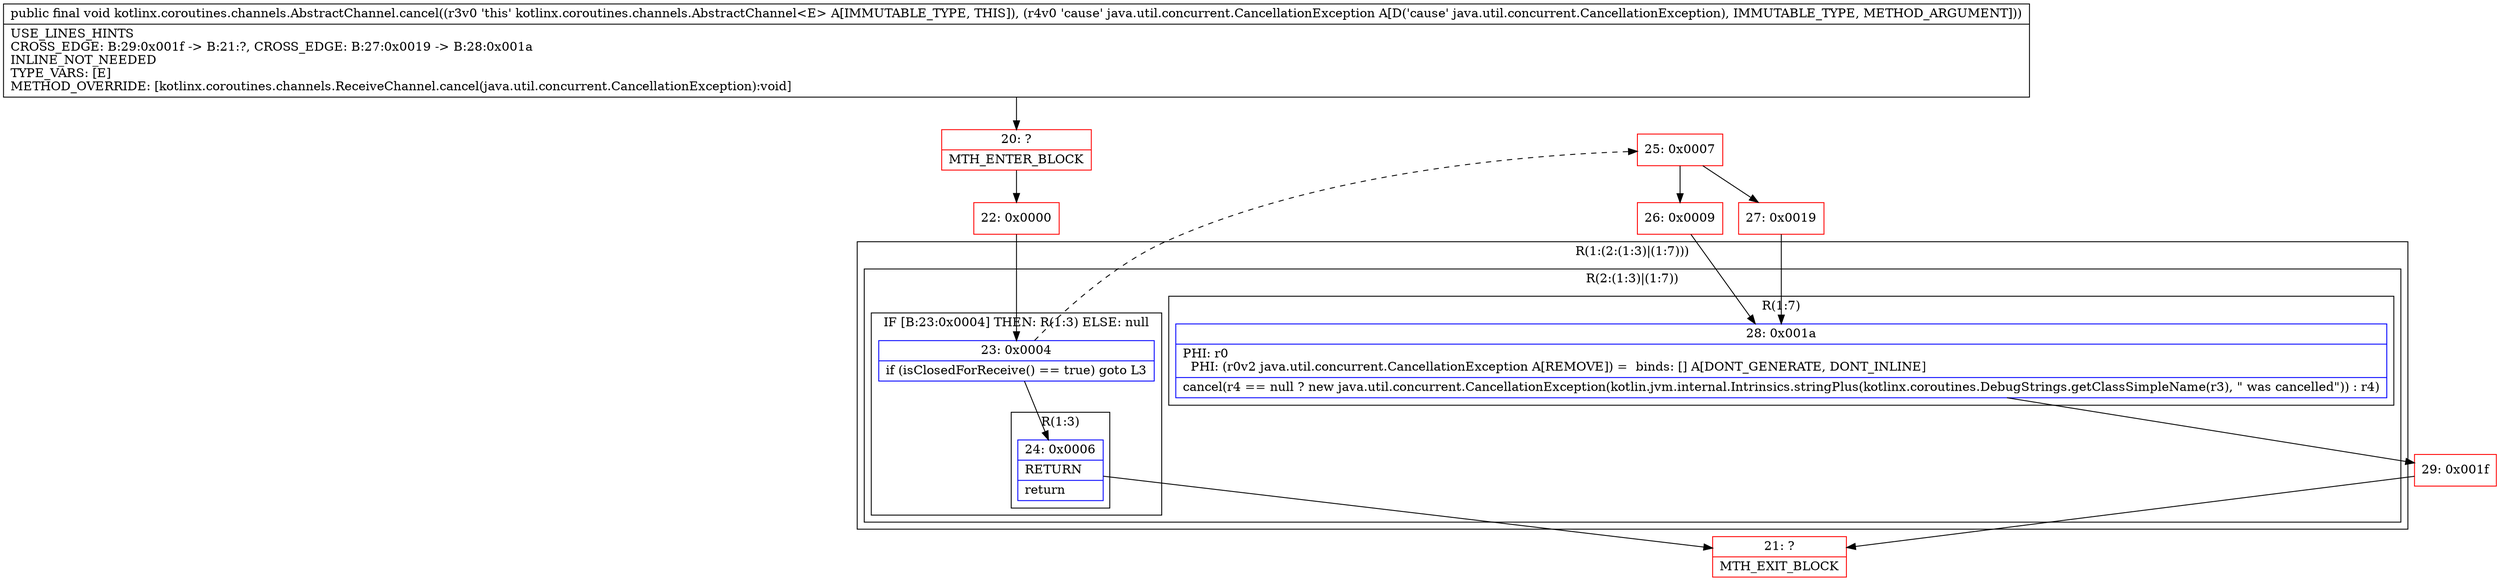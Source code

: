 digraph "CFG forkotlinx.coroutines.channels.AbstractChannel.cancel(Ljava\/util\/concurrent\/CancellationException;)V" {
subgraph cluster_Region_1097344724 {
label = "R(1:(2:(1:3)|(1:7)))";
node [shape=record,color=blue];
subgraph cluster_Region_1970638359 {
label = "R(2:(1:3)|(1:7))";
node [shape=record,color=blue];
subgraph cluster_IfRegion_1878320568 {
label = "IF [B:23:0x0004] THEN: R(1:3) ELSE: null";
node [shape=record,color=blue];
Node_23 [shape=record,label="{23\:\ 0x0004|if (isClosedForReceive() == true) goto L3\l}"];
subgraph cluster_Region_1171511354 {
label = "R(1:3)";
node [shape=record,color=blue];
Node_24 [shape=record,label="{24\:\ 0x0006|RETURN\l|return\l}"];
}
}
subgraph cluster_Region_1166870738 {
label = "R(1:7)";
node [shape=record,color=blue];
Node_28 [shape=record,label="{28\:\ 0x001a|PHI: r0 \l  PHI: (r0v2 java.util.concurrent.CancellationException A[REMOVE]) =  binds: [] A[DONT_GENERATE, DONT_INLINE]\l|cancel(r4 == null ? new java.util.concurrent.CancellationException(kotlin.jvm.internal.Intrinsics.stringPlus(kotlinx.coroutines.DebugStrings.getClassSimpleName(r3), \" was cancelled\")) : r4)\l}"];
}
}
}
Node_20 [shape=record,color=red,label="{20\:\ ?|MTH_ENTER_BLOCK\l}"];
Node_22 [shape=record,color=red,label="{22\:\ 0x0000}"];
Node_21 [shape=record,color=red,label="{21\:\ ?|MTH_EXIT_BLOCK\l}"];
Node_25 [shape=record,color=red,label="{25\:\ 0x0007}"];
Node_26 [shape=record,color=red,label="{26\:\ 0x0009}"];
Node_29 [shape=record,color=red,label="{29\:\ 0x001f}"];
Node_27 [shape=record,color=red,label="{27\:\ 0x0019}"];
MethodNode[shape=record,label="{public final void kotlinx.coroutines.channels.AbstractChannel.cancel((r3v0 'this' kotlinx.coroutines.channels.AbstractChannel\<E\> A[IMMUTABLE_TYPE, THIS]), (r4v0 'cause' java.util.concurrent.CancellationException A[D('cause' java.util.concurrent.CancellationException), IMMUTABLE_TYPE, METHOD_ARGUMENT]))  | USE_LINES_HINTS\lCROSS_EDGE: B:29:0x001f \-\> B:21:?, CROSS_EDGE: B:27:0x0019 \-\> B:28:0x001a\lINLINE_NOT_NEEDED\lTYPE_VARS: [E]\lMETHOD_OVERRIDE: [kotlinx.coroutines.channels.ReceiveChannel.cancel(java.util.concurrent.CancellationException):void]\l}"];
MethodNode -> Node_20;Node_23 -> Node_24;
Node_23 -> Node_25[style=dashed];
Node_24 -> Node_21;
Node_28 -> Node_29;
Node_20 -> Node_22;
Node_22 -> Node_23;
Node_25 -> Node_26;
Node_25 -> Node_27;
Node_26 -> Node_28;
Node_29 -> Node_21;
Node_27 -> Node_28;
}

